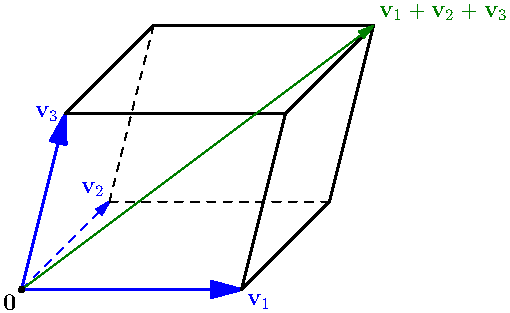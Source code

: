 // Asymptote code to draw a 2D representation of a parallelepiped

size(9cm);

// Define the vectors for the edges of the parallelepiped
pair A = (0, 0);         // Origin
pair B = (5, 0);         // Vector along one axis
pair C = (2, 2);         // Vector along another axis
pair D = B + C;          // Diagonal from the origin (opposite corner)

// Draw the edges
draw(A -- B, blue+1bp, EndArrow); // Base edge
draw(A -- C, blue+dashed, EndArrow); // Side edge
draw(B -- D, black+1bp); // Diagonal top edge
draw(C -- D, dashed); // Diagonal side edge

// Draw the dashed edges for the parallelepiped's depth
pair E = (1, 4);         // Vector for depth along one side
pair F = B + E;          // Top edge from B
pair G = C + E;          // Side depth from C
pair H = D + E;          // Opposite corner depth

// Draw the visible depth edges
draw(A -- E, blue+1bp, EndArrow);    // Depth from origin
draw(B -- F, black+1bp);    // Depth from B
draw(C -- G, dashed);    // Depth from C
draw(D -- H, black+1bp);    // Depth from D

// Draw the remaining edges connecting the depths
draw(E -- F, black+1bp);
draw(E -- G, black+1bp);
draw(F -- H, black+1bp);
draw(G -- H, black+1bp);
draw(A--H, deepgreen, EndArrow);

// Label the vertices
dot("$\mathbf{0}$", A, SW);
label("$\mathbf{v}_1$", B, SE, blue);
label("$\mathbf{v}_2$", C, dir(135), blue);
label("$\mathbf{v}_3$", E, W, blue);
label("$\mathbf{v}_1+\mathbf{v}_2+\mathbf{v}_3$", H, dir(45), deepgreen);
